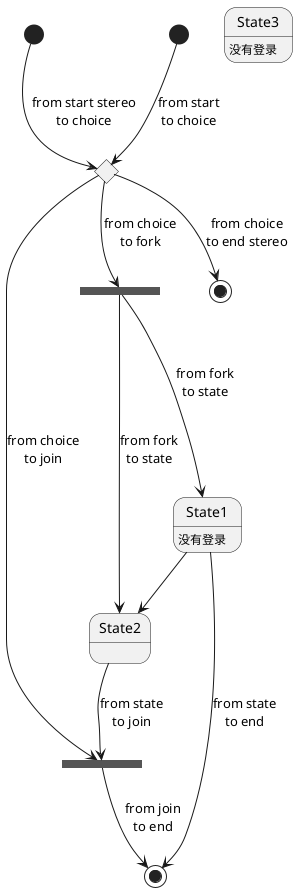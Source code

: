 @startuml
state start1  <<start>>
state choice1 <<choice>>
state fork1   <<fork>>
state join2   <<join>>
state end3    <<end>>
state  State1: 没有登录
state  State3: 没有登录

[*]     --> choice1 : from start\nto choice
start1  --> choice1 : from start stereo\nto choice

choice1 --> fork1   : from choice\nto fork
choice1 --> join2   : from choice\nto join
choice1 --> end3    : from choice\nto end stereo

fork1   ---> State1 : from fork\nto state
fork1   --> State2  : from fork\nto state
State1 --> State2
State2  --> join2   : from state\nto join
State1  --> [*]     : from state\nto end

join2   --> [*]     : from join\nto end
@enduml

